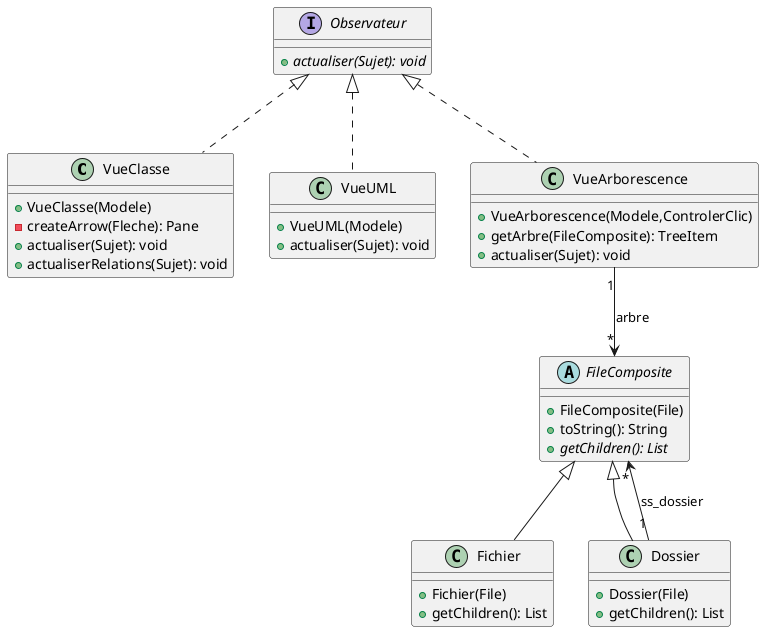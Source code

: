 @startuml
class VueClasse {
+VueClasse(Modele)
-createArrow(Fleche): Pane
+actualiser(Sujet): void
+actualiserRelations(Sujet): void
}

class Fichier {
+Fichier(File)
+getChildren(): List
}

interface Observateur {
+{abstract} actualiser(Sujet): void
}

class VueUML {
+VueUML(Modele)
+actualiser(Sujet): void
}

class Dossier {
+Dossier(File)
+getChildren(): List
}

class VueArborescence {
+VueArborescence(Modele,ControlerClic)
+getArbre(FileComposite): TreeItem
+actualiser(Sujet): void
}

abstract class FileComposite {
+FileComposite(File)
+toString(): String
+{abstract} getChildren(): List
}

VueClasse .u.|> Observateur : ""
Fichier -u-|> FileComposite : ""
VueUML .u.|> Observateur : ""
Dossier -u-|> FileComposite : ""
Dossier "1" --> "*" FileComposite : ss_dossier
VueArborescence .u.|> Observateur : ""
VueArborescence "1" --> "*" FileComposite : arbre
@enduml